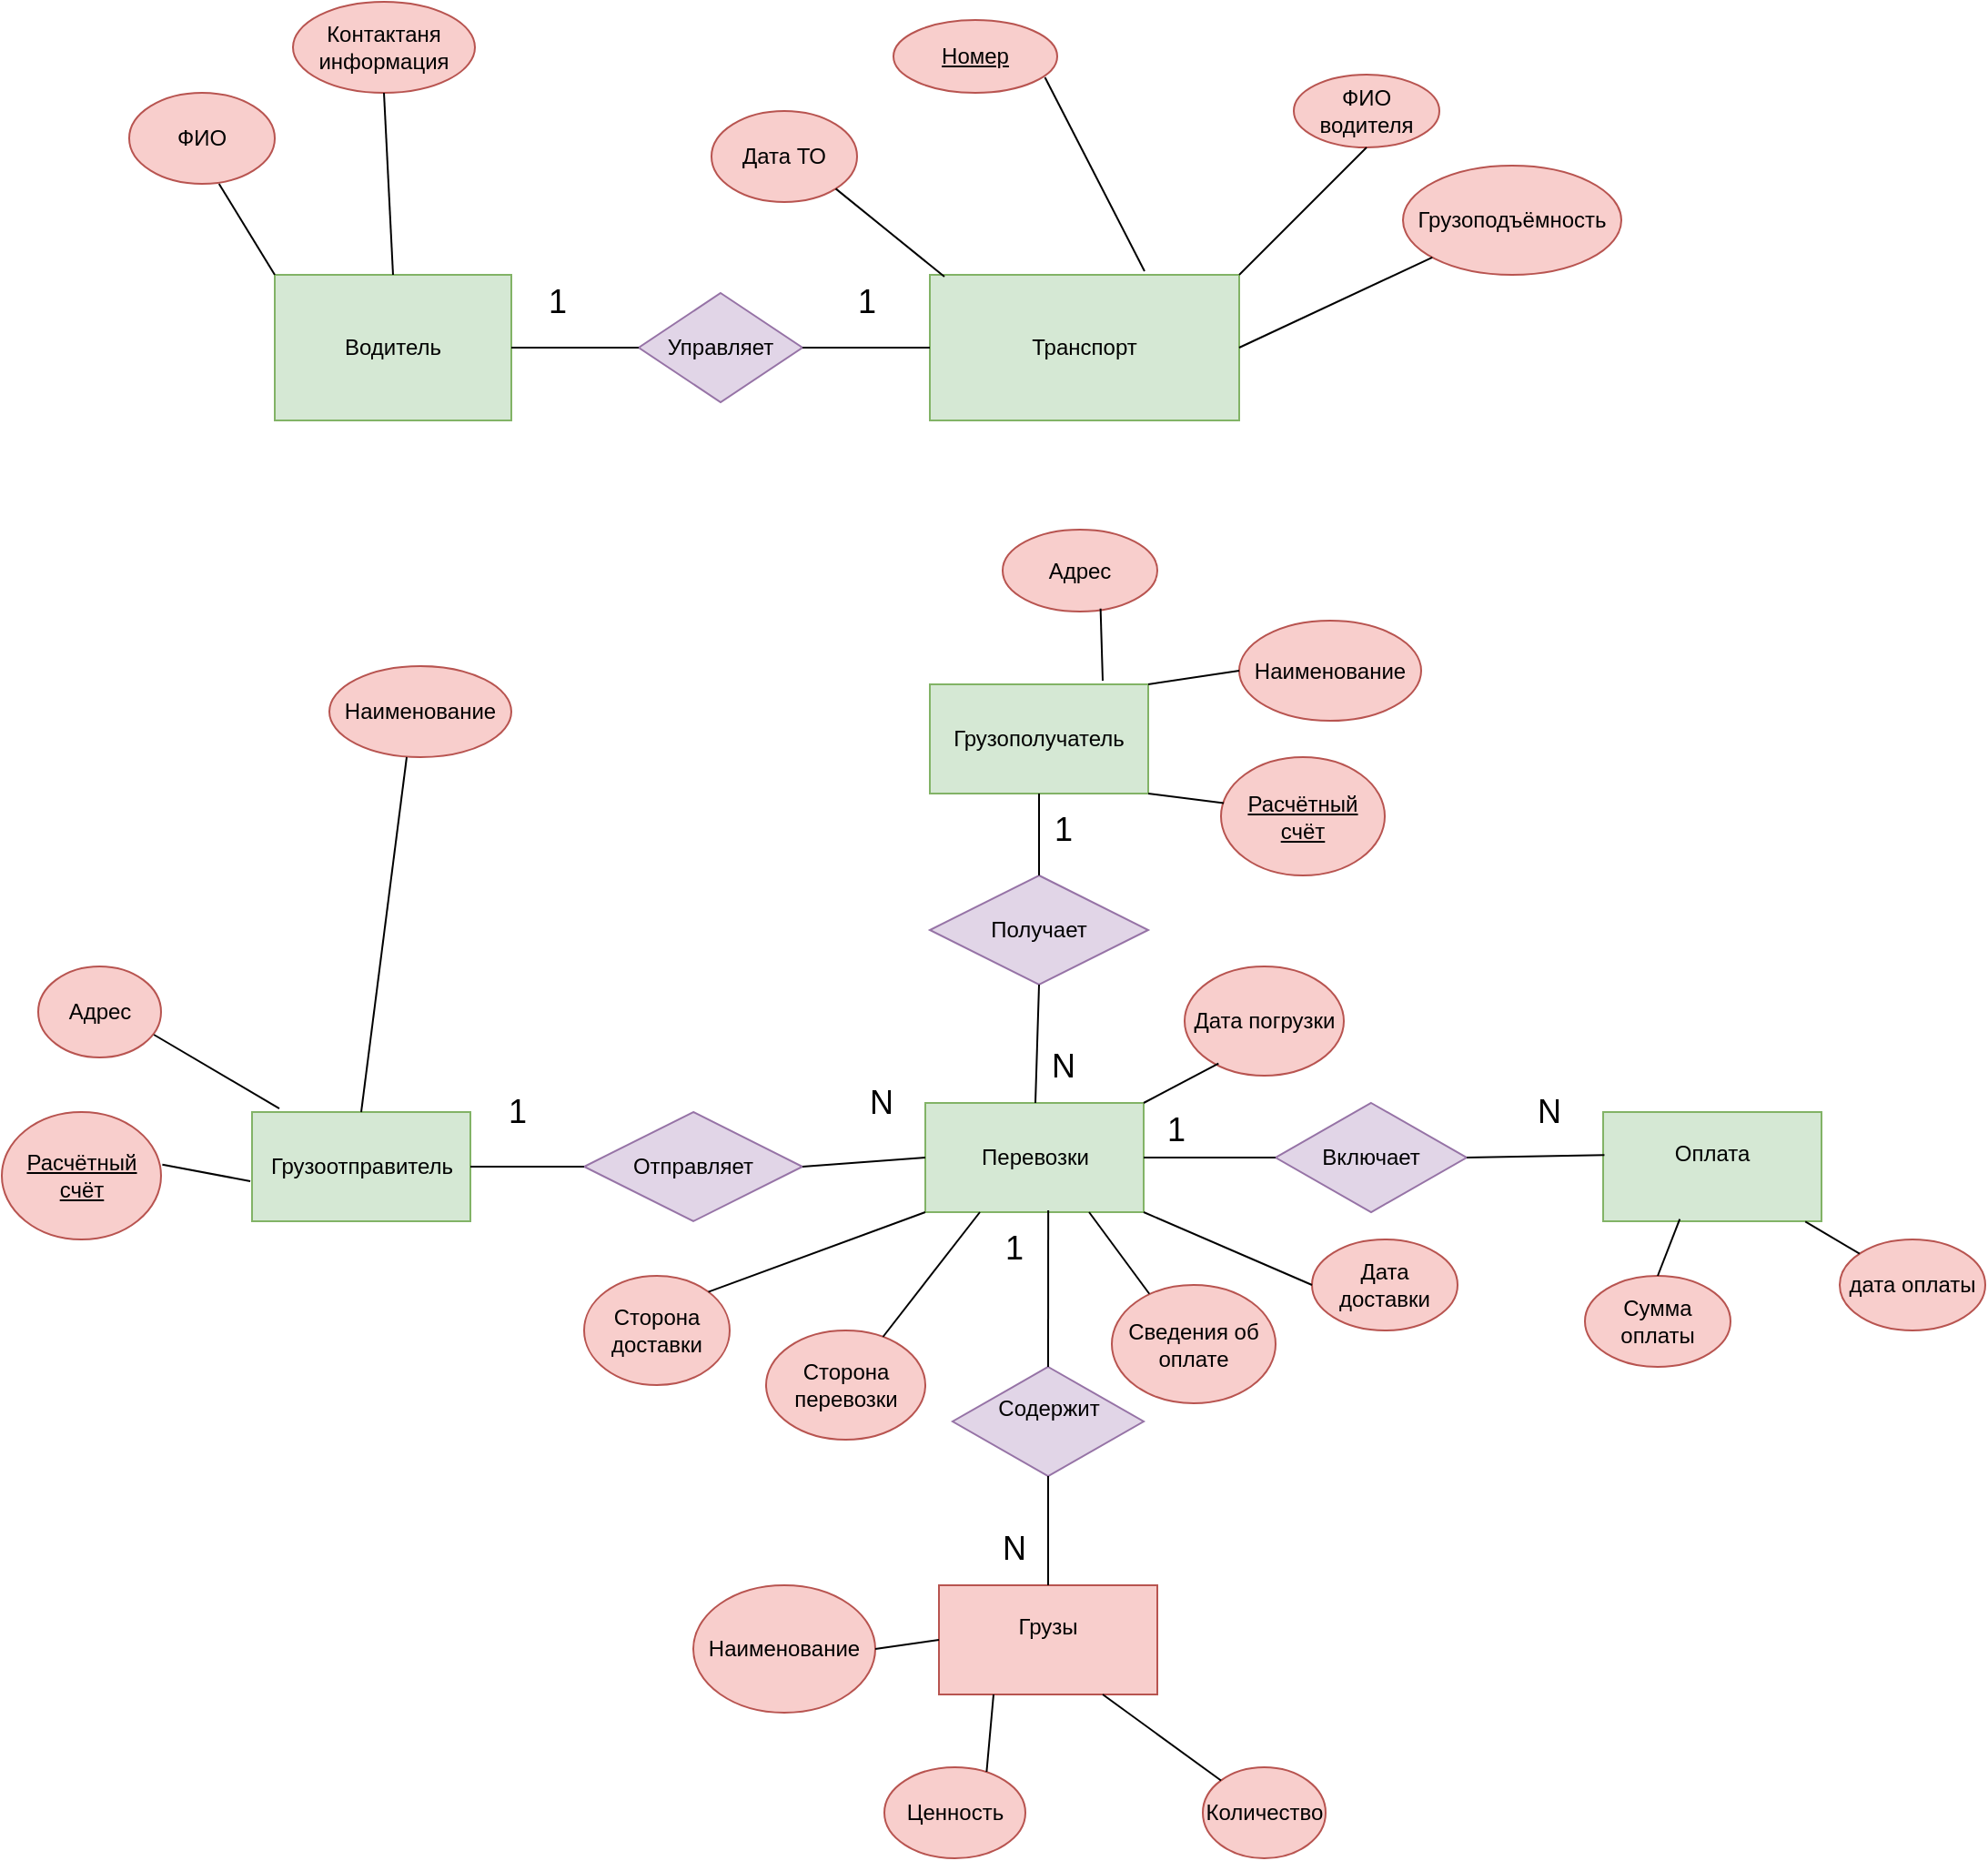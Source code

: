 <mxfile>
    <diagram name="Страница — 1" id="c9riuxBmko2yBIIqOIz3">
        <mxGraphModel dx="1048" dy="647" grid="1" gridSize="10" guides="1" tooltips="1" connect="1" arrows="1" fold="1" page="1" pageScale="1" pageWidth="827" pageHeight="1169" math="0" shadow="0">
            <root>
                <mxCell id="0"/>
                <mxCell id="1" parent="0"/>
                <mxCell id="Ff3JbneCZzg7QOqK37aa-1" value="Транспорт" style="rounded=0;whiteSpace=wrap;html=1;fillColor=#d5e8d4;strokeColor=#82b366;" parent="1" vertex="1">
                    <mxGeometry x="600" y="240" width="170" height="80" as="geometry"/>
                </mxCell>
                <mxCell id="Ff3JbneCZzg7QOqK37aa-2" value="Грузоотправитель" style="rounded=0;whiteSpace=wrap;html=1;fillColor=#d5e8d4;strokeColor=#82b366;" parent="1" vertex="1">
                    <mxGeometry x="227.5" y="700" width="120" height="60" as="geometry"/>
                </mxCell>
                <mxCell id="Ff3JbneCZzg7QOqK37aa-3" value="Грузополучатель" style="rounded=0;whiteSpace=wrap;html=1;fillColor=#d5e8d4;strokeColor=#82b366;" parent="1" vertex="1">
                    <mxGeometry x="600" y="465" width="120" height="60" as="geometry"/>
                </mxCell>
                <mxCell id="Ff3JbneCZzg7QOqK37aa-4" value="Перевозки" style="rounded=0;whiteSpace=wrap;html=1;fillColor=#d5e8d4;strokeColor=#82b366;" parent="1" vertex="1">
                    <mxGeometry x="597.5" y="695" width="120" height="60" as="geometry"/>
                </mxCell>
                <mxCell id="Ff3JbneCZzg7QOqK37aa-5" value="Водитель" style="rounded=0;whiteSpace=wrap;html=1;fillColor=#d5e8d4;strokeColor=#82b366;" parent="1" vertex="1">
                    <mxGeometry x="240" y="240" width="130" height="80" as="geometry"/>
                </mxCell>
                <mxCell id="Ff3JbneCZzg7QOqK37aa-6" value="Грузы&lt;div&gt;&lt;br&gt;&lt;/div&gt;" style="rounded=0;whiteSpace=wrap;html=1;fillColor=#f8cecc;strokeColor=#b85450;" parent="1" vertex="1">
                    <mxGeometry x="605" y="960" width="120" height="60" as="geometry"/>
                </mxCell>
                <mxCell id="Ff3JbneCZzg7QOqK37aa-7" value="Оплата&lt;div&gt;&lt;br&gt;&lt;/div&gt;" style="rounded=0;whiteSpace=wrap;html=1;fillColor=#d5e8d4;strokeColor=#82b366;" parent="1" vertex="1">
                    <mxGeometry x="970" y="700" width="120" height="60" as="geometry"/>
                </mxCell>
                <mxCell id="Ff3JbneCZzg7QOqK37aa-8" value="&lt;u&gt;Номер&lt;/u&gt;" style="ellipse;whiteSpace=wrap;html=1;fillColor=#f8cecc;strokeColor=#b85450;" parent="1" vertex="1">
                    <mxGeometry x="580" y="100" width="90" height="40" as="geometry"/>
                </mxCell>
                <mxCell id="Ff3JbneCZzg7QOqK37aa-9" value="Дата ТО" style="ellipse;whiteSpace=wrap;html=1;fillColor=#f8cecc;strokeColor=#b85450;" parent="1" vertex="1">
                    <mxGeometry x="480" y="150" width="80" height="50" as="geometry"/>
                </mxCell>
                <mxCell id="Ff3JbneCZzg7QOqK37aa-18" style="edgeStyle=orthogonalEdgeStyle;rounded=0;orthogonalLoop=1;jettySize=auto;html=1;exitX=0.5;exitY=0;exitDx=0;exitDy=0;entryX=0.5;entryY=0;entryDx=0;entryDy=0;" parent="1" source="Ff3JbneCZzg7QOqK37aa-10" target="Ff3JbneCZzg7QOqK37aa-10" edge="1">
                    <mxGeometry relative="1" as="geometry">
                        <mxPoint x="680" y="110" as="targetPoint"/>
                    </mxGeometry>
                </mxCell>
                <mxCell id="Ff3JbneCZzg7QOqK37aa-10" value="ФИО водителя" style="ellipse;whiteSpace=wrap;html=1;fillColor=#f8cecc;strokeColor=#b85450;" parent="1" vertex="1">
                    <mxGeometry x="800" y="130" width="80" height="40" as="geometry"/>
                </mxCell>
                <mxCell id="Ff3JbneCZzg7QOqK37aa-11" value="Грузоподъёмность" style="ellipse;whiteSpace=wrap;html=1;fillColor=#f8cecc;strokeColor=#b85450;" parent="1" vertex="1">
                    <mxGeometry x="860" y="180" width="120" height="60" as="geometry"/>
                </mxCell>
                <mxCell id="Ff3JbneCZzg7QOqK37aa-13" value="" style="endArrow=none;html=1;rounded=0;exitX=1;exitY=1;exitDx=0;exitDy=0;entryX=0.047;entryY=0.013;entryDx=0;entryDy=0;entryPerimeter=0;" parent="1" source="Ff3JbneCZzg7QOqK37aa-9" target="Ff3JbneCZzg7QOqK37aa-1" edge="1">
                    <mxGeometry width="50" height="50" relative="1" as="geometry">
                        <mxPoint x="510" y="100" as="sourcePoint"/>
                        <mxPoint x="560" y="50" as="targetPoint"/>
                    </mxGeometry>
                </mxCell>
                <mxCell id="Ff3JbneCZzg7QOqK37aa-14" value="" style="endArrow=none;html=1;rounded=0;exitX=0.925;exitY=0.788;exitDx=0;exitDy=0;entryX=0.694;entryY=-0.025;entryDx=0;entryDy=0;exitPerimeter=0;entryPerimeter=0;" parent="1" source="Ff3JbneCZzg7QOqK37aa-8" target="Ff3JbneCZzg7QOqK37aa-1" edge="1">
                    <mxGeometry width="50" height="50" relative="1" as="geometry">
                        <mxPoint x="550" y="30" as="sourcePoint"/>
                        <mxPoint x="600" y="-20" as="targetPoint"/>
                    </mxGeometry>
                </mxCell>
                <mxCell id="Ff3JbneCZzg7QOqK37aa-15" value="" style="endArrow=none;html=1;rounded=0;exitX=0.5;exitY=1;exitDx=0;exitDy=0;entryX=1;entryY=0;entryDx=0;entryDy=0;" parent="1" source="Ff3JbneCZzg7QOqK37aa-10" target="Ff3JbneCZzg7QOqK37aa-1" edge="1">
                    <mxGeometry width="50" height="50" relative="1" as="geometry">
                        <mxPoint x="720" y="120" as="sourcePoint"/>
                        <mxPoint x="770" y="70" as="targetPoint"/>
                    </mxGeometry>
                </mxCell>
                <mxCell id="Ff3JbneCZzg7QOqK37aa-17" value="" style="endArrow=none;html=1;rounded=0;entryX=1;entryY=0.5;entryDx=0;entryDy=0;" parent="1" source="Ff3JbneCZzg7QOqK37aa-11" target="Ff3JbneCZzg7QOqK37aa-1" edge="1">
                    <mxGeometry width="50" height="50" relative="1" as="geometry">
                        <mxPoint x="810" y="90" as="sourcePoint"/>
                        <mxPoint x="810" y="30" as="targetPoint"/>
                    </mxGeometry>
                </mxCell>
                <mxCell id="Ff3JbneCZzg7QOqK37aa-19" value="Управляет" style="rhombus;whiteSpace=wrap;html=1;fillColor=#e1d5e7;strokeColor=#9673a6;" parent="1" vertex="1">
                    <mxGeometry x="440" y="250" width="90" height="60" as="geometry"/>
                </mxCell>
                <mxCell id="Ff3JbneCZzg7QOqK37aa-22" value="" style="endArrow=none;html=1;rounded=0;exitX=1;exitY=0.5;exitDx=0;exitDy=0;entryX=0;entryY=0.5;entryDx=0;entryDy=0;" parent="1" source="Ff3JbneCZzg7QOqK37aa-5" target="Ff3JbneCZzg7QOqK37aa-19" edge="1">
                    <mxGeometry width="50" height="50" relative="1" as="geometry">
                        <mxPoint x="480" y="410" as="sourcePoint"/>
                        <mxPoint x="530" y="360" as="targetPoint"/>
                    </mxGeometry>
                </mxCell>
                <mxCell id="Ff3JbneCZzg7QOqK37aa-23" value="" style="endArrow=none;html=1;rounded=0;exitX=1;exitY=0.5;exitDx=0;exitDy=0;entryX=0;entryY=0.5;entryDx=0;entryDy=0;" parent="1" source="Ff3JbneCZzg7QOqK37aa-19" target="Ff3JbneCZzg7QOqK37aa-1" edge="1">
                    <mxGeometry width="50" height="50" relative="1" as="geometry">
                        <mxPoint x="520" y="320" as="sourcePoint"/>
                        <mxPoint x="570" y="270" as="targetPoint"/>
                    </mxGeometry>
                </mxCell>
                <mxCell id="Ff3JbneCZzg7QOqK37aa-24" value="Контактаня информация" style="ellipse;whiteSpace=wrap;html=1;fillColor=#f8cecc;strokeColor=#b85450;" parent="1" vertex="1">
                    <mxGeometry x="250" y="90" width="100" height="50" as="geometry"/>
                </mxCell>
                <mxCell id="Ff3JbneCZzg7QOqK37aa-25" value="ФИО" style="ellipse;whiteSpace=wrap;html=1;fillColor=#f8cecc;strokeColor=#b85450;" parent="1" vertex="1">
                    <mxGeometry x="160" y="140" width="80" height="50" as="geometry"/>
                </mxCell>
                <mxCell id="Ff3JbneCZzg7QOqK37aa-26" value="" style="endArrow=none;html=1;rounded=0;exitX=0;exitY=0;exitDx=0;exitDy=0;entryX=0.617;entryY=1;entryDx=0;entryDy=0;entryPerimeter=0;" parent="1" source="Ff3JbneCZzg7QOqK37aa-5" target="Ff3JbneCZzg7QOqK37aa-25" edge="1">
                    <mxGeometry width="50" height="50" relative="1" as="geometry">
                        <mxPoint x="210" y="250" as="sourcePoint"/>
                        <mxPoint x="260" y="200" as="targetPoint"/>
                    </mxGeometry>
                </mxCell>
                <mxCell id="Ff3JbneCZzg7QOqK37aa-27" value="" style="endArrow=none;html=1;rounded=0;exitX=0.5;exitY=0;exitDx=0;exitDy=0;entryX=0.5;entryY=1;entryDx=0;entryDy=0;" parent="1" source="Ff3JbneCZzg7QOqK37aa-5" target="Ff3JbneCZzg7QOqK37aa-24" edge="1">
                    <mxGeometry width="50" height="50" relative="1" as="geometry">
                        <mxPoint x="380" y="250" as="sourcePoint"/>
                        <mxPoint x="430" y="200" as="targetPoint"/>
                    </mxGeometry>
                </mxCell>
                <mxCell id="Ff3JbneCZzg7QOqK37aa-28" value="&lt;font style=&quot;font-size: 18px;&quot;&gt;1&lt;/font&gt;" style="text;html=1;align=center;verticalAlign=middle;resizable=0;points=[];autosize=1;strokeColor=none;fillColor=none;" parent="1" vertex="1">
                    <mxGeometry x="380" y="235" width="30" height="40" as="geometry"/>
                </mxCell>
                <mxCell id="Ff3JbneCZzg7QOqK37aa-30" value="&lt;font style=&quot;font-size: 18px;&quot;&gt;1&lt;/font&gt;" style="text;html=1;align=center;verticalAlign=middle;resizable=0;points=[];autosize=1;strokeColor=none;fillColor=none;" parent="1" vertex="1">
                    <mxGeometry x="550" y="235" width="30" height="40" as="geometry"/>
                </mxCell>
                <mxCell id="Ff3JbneCZzg7QOqK37aa-31" value="&lt;u&gt;Расчётный счёт&lt;/u&gt;" style="ellipse;whiteSpace=wrap;html=1;fillColor=#f8cecc;strokeColor=#b85450;" parent="1" vertex="1">
                    <mxGeometry x="90" y="700" width="87.5" height="70" as="geometry"/>
                </mxCell>
                <mxCell id="Ff3JbneCZzg7QOqK37aa-32" value="Наименование" style="ellipse;whiteSpace=wrap;html=1;fillColor=#f8cecc;strokeColor=#b85450;" parent="1" vertex="1">
                    <mxGeometry x="270" y="455" width="100" height="50" as="geometry"/>
                </mxCell>
                <mxCell id="Ff3JbneCZzg7QOqK37aa-33" value="Адрес" style="ellipse;whiteSpace=wrap;html=1;fillColor=#f8cecc;strokeColor=#b85450;" parent="1" vertex="1">
                    <mxGeometry x="110" y="620" width="67.5" height="50" as="geometry"/>
                </mxCell>
                <mxCell id="Ff3JbneCZzg7QOqK37aa-34" value="" style="endArrow=none;html=1;rounded=0;exitX=1.008;exitY=0.413;exitDx=0;exitDy=0;exitPerimeter=0;entryX=-0.008;entryY=0.633;entryDx=0;entryDy=0;entryPerimeter=0;" parent="1" source="Ff3JbneCZzg7QOqK37aa-31" target="Ff3JbneCZzg7QOqK37aa-2" edge="1">
                    <mxGeometry width="50" height="50" relative="1" as="geometry">
                        <mxPoint x="177.5" y="820" as="sourcePoint"/>
                        <mxPoint x="227.5" y="770" as="targetPoint"/>
                    </mxGeometry>
                </mxCell>
                <mxCell id="Ff3JbneCZzg7QOqK37aa-35" value="" style="endArrow=none;html=1;rounded=0;exitX=0.942;exitY=0.75;exitDx=0;exitDy=0;exitPerimeter=0;entryX=0.125;entryY=-0.033;entryDx=0;entryDy=0;entryPerimeter=0;" parent="1" source="Ff3JbneCZzg7QOqK37aa-33" target="Ff3JbneCZzg7QOqK37aa-2" edge="1">
                    <mxGeometry width="50" height="50" relative="1" as="geometry">
                        <mxPoint x="197.5" y="670" as="sourcePoint"/>
                        <mxPoint x="247.5" y="620" as="targetPoint"/>
                    </mxGeometry>
                </mxCell>
                <mxCell id="Ff3JbneCZzg7QOqK37aa-36" value="" style="endArrow=none;html=1;rounded=0;exitX=0.5;exitY=0;exitDx=0;exitDy=0;entryX=0.425;entryY=1;entryDx=0;entryDy=0;entryPerimeter=0;" parent="1" source="Ff3JbneCZzg7QOqK37aa-2" target="Ff3JbneCZzg7QOqK37aa-32" edge="1">
                    <mxGeometry width="50" height="50" relative="1" as="geometry">
                        <mxPoint x="357.5" y="740" as="sourcePoint"/>
                        <mxPoint x="407.5" y="690" as="targetPoint"/>
                    </mxGeometry>
                </mxCell>
                <mxCell id="Ff3JbneCZzg7QOqK37aa-40" value="&lt;u&gt;Расчётный счёт&lt;/u&gt;" style="ellipse;whiteSpace=wrap;html=1;fillColor=#f8cecc;strokeColor=#b85450;" parent="1" vertex="1">
                    <mxGeometry x="760" y="505" width="90" height="65" as="geometry"/>
                </mxCell>
                <mxCell id="Ff3JbneCZzg7QOqK37aa-41" value="Наименование" style="ellipse;whiteSpace=wrap;html=1;fillColor=#f8cecc;strokeColor=#b85450;" parent="1" vertex="1">
                    <mxGeometry x="770" y="430" width="100" height="55" as="geometry"/>
                </mxCell>
                <mxCell id="Ff3JbneCZzg7QOqK37aa-42" value="Адрес" style="ellipse;whiteSpace=wrap;html=1;fillColor=#f8cecc;strokeColor=#b85450;" parent="1" vertex="1">
                    <mxGeometry x="640" y="380" width="85" height="45" as="geometry"/>
                </mxCell>
                <mxCell id="Ff3JbneCZzg7QOqK37aa-43" value="" style="endArrow=none;html=1;rounded=0;exitX=0.017;exitY=0.388;exitDx=0;exitDy=0;entryX=1;entryY=1;entryDx=0;entryDy=0;exitPerimeter=0;" parent="1" source="Ff3JbneCZzg7QOqK37aa-40" target="Ff3JbneCZzg7QOqK37aa-3" edge="1">
                    <mxGeometry width="50" height="50" relative="1" as="geometry">
                        <mxPoint x="630" y="585" as="sourcePoint"/>
                        <mxPoint x="679" y="503" as="targetPoint"/>
                    </mxGeometry>
                </mxCell>
                <mxCell id="Ff3JbneCZzg7QOqK37aa-44" value="" style="endArrow=none;html=1;rounded=0;exitX=0.633;exitY=0.963;exitDx=0;exitDy=0;exitPerimeter=0;entryX=0.125;entryY=-0.033;entryDx=0;entryDy=0;entryPerimeter=0;" parent="1" source="Ff3JbneCZzg7QOqK37aa-42" edge="1">
                    <mxGeometry width="50" height="50" relative="1" as="geometry">
                        <mxPoint x="650" y="435" as="sourcePoint"/>
                        <mxPoint x="695" y="463" as="targetPoint"/>
                    </mxGeometry>
                </mxCell>
                <mxCell id="Ff3JbneCZzg7QOqK37aa-45" value="" style="endArrow=none;html=1;rounded=0;exitX=1;exitY=0;exitDx=0;exitDy=0;entryX=0;entryY=0.5;entryDx=0;entryDy=0;" parent="1" source="Ff3JbneCZzg7QOqK37aa-3" target="Ff3JbneCZzg7QOqK37aa-41" edge="1">
                    <mxGeometry width="50" height="50" relative="1" as="geometry">
                        <mxPoint x="740" y="465" as="sourcePoint"/>
                        <mxPoint x="860" y="455" as="targetPoint"/>
                    </mxGeometry>
                </mxCell>
                <mxCell id="Ff3JbneCZzg7QOqK37aa-46" value="&lt;font style=&quot;font-size: 18px;&quot;&gt;1&lt;/font&gt;" style="text;html=1;align=center;verticalAlign=middle;resizable=0;points=[];autosize=1;strokeColor=none;fillColor=none;" parent="1" vertex="1">
                    <mxGeometry x="357.5" y="680" width="30" height="40" as="geometry"/>
                </mxCell>
                <mxCell id="Ff3JbneCZzg7QOqK37aa-49" value="Количество" style="ellipse;whiteSpace=wrap;html=1;fillColor=#f8cecc;strokeColor=#b85450;" parent="1" vertex="1">
                    <mxGeometry x="750" y="1060" width="67.5" height="50" as="geometry"/>
                </mxCell>
                <mxCell id="Ff3JbneCZzg7QOqK37aa-50" value="Ценность" style="ellipse;whiteSpace=wrap;html=1;fillColor=#f8cecc;strokeColor=#b85450;" parent="1" vertex="1">
                    <mxGeometry x="575" y="1060" width="77.5" height="50" as="geometry"/>
                </mxCell>
                <mxCell id="Ff3JbneCZzg7QOqK37aa-51" value="Наименование" style="ellipse;whiteSpace=wrap;html=1;fillColor=#f8cecc;strokeColor=#b85450;" parent="1" vertex="1">
                    <mxGeometry x="470" y="960" width="100" height="70" as="geometry"/>
                </mxCell>
                <mxCell id="Ff3JbneCZzg7QOqK37aa-52" value="" style="endArrow=none;html=1;rounded=0;exitX=1;exitY=0.5;exitDx=0;exitDy=0;entryX=0;entryY=0.5;entryDx=0;entryDy=0;" parent="1" source="Ff3JbneCZzg7QOqK37aa-51" target="Ff3JbneCZzg7QOqK37aa-6" edge="1">
                    <mxGeometry width="50" height="50" relative="1" as="geometry">
                        <mxPoint x="540" y="1090" as="sourcePoint"/>
                        <mxPoint x="590" y="1040" as="targetPoint"/>
                    </mxGeometry>
                </mxCell>
                <mxCell id="Ff3JbneCZzg7QOqK37aa-53" value="" style="endArrow=none;html=1;rounded=0;exitX=0.725;exitY=0.05;exitDx=0;exitDy=0;exitPerimeter=0;entryX=0.25;entryY=1;entryDx=0;entryDy=0;" parent="1" source="Ff3JbneCZzg7QOqK37aa-50" target="Ff3JbneCZzg7QOqK37aa-6" edge="1">
                    <mxGeometry width="50" height="50" relative="1" as="geometry">
                        <mxPoint x="620" y="1140" as="sourcePoint"/>
                        <mxPoint x="670" y="1090" as="targetPoint"/>
                    </mxGeometry>
                </mxCell>
                <mxCell id="Ff3JbneCZzg7QOqK37aa-54" value="" style="endArrow=none;html=1;rounded=0;exitX=0;exitY=0;exitDx=0;exitDy=0;entryX=0.75;entryY=1;entryDx=0;entryDy=0;" parent="1" source="Ff3JbneCZzg7QOqK37aa-49" target="Ff3JbneCZzg7QOqK37aa-6" edge="1">
                    <mxGeometry width="50" height="50" relative="1" as="geometry">
                        <mxPoint x="750" y="1100" as="sourcePoint"/>
                        <mxPoint x="800" y="1050" as="targetPoint"/>
                        <Array as="points"/>
                    </mxGeometry>
                </mxCell>
                <mxCell id="Ff3JbneCZzg7QOqK37aa-56" value="Сторона доставки" style="ellipse;whiteSpace=wrap;html=1;fillColor=#f8cecc;strokeColor=#b85450;" parent="1" vertex="1">
                    <mxGeometry x="410" y="790" width="80" height="60" as="geometry"/>
                </mxCell>
                <mxCell id="Ff3JbneCZzg7QOqK37aa-57" value="Сторона перевозки" style="ellipse;whiteSpace=wrap;html=1;fillColor=#f8cecc;strokeColor=#b85450;" parent="1" vertex="1">
                    <mxGeometry x="510" y="820" width="87.5" height="60" as="geometry"/>
                </mxCell>
                <mxCell id="Ff3JbneCZzg7QOqK37aa-58" value="Сведения об оплате" style="ellipse;whiteSpace=wrap;html=1;fillColor=#f8cecc;strokeColor=#b85450;" parent="1" vertex="1">
                    <mxGeometry x="700" y="795" width="90" height="65" as="geometry"/>
                </mxCell>
                <mxCell id="Ff3JbneCZzg7QOqK37aa-59" value="Дата доставки" style="ellipse;whiteSpace=wrap;html=1;fillColor=#f8cecc;strokeColor=#b85450;" parent="1" vertex="1">
                    <mxGeometry x="810" y="770" width="80" height="50" as="geometry"/>
                </mxCell>
                <mxCell id="Ff3JbneCZzg7QOqK37aa-60" value="Дата погрузки" style="ellipse;whiteSpace=wrap;html=1;fillColor=#f8cecc;strokeColor=#b85450;" parent="1" vertex="1">
                    <mxGeometry x="740" y="620" width="87.5" height="60" as="geometry"/>
                </mxCell>
                <mxCell id="Ff3JbneCZzg7QOqK37aa-61" value="" style="endArrow=none;html=1;rounded=0;entryX=0.213;entryY=0.888;entryDx=0;entryDy=0;entryPerimeter=0;exitX=1;exitY=0;exitDx=0;exitDy=0;" parent="1" source="Ff3JbneCZzg7QOqK37aa-4" target="Ff3JbneCZzg7QOqK37aa-60" edge="1">
                    <mxGeometry width="50" height="50" relative="1" as="geometry">
                        <mxPoint x="637.5" y="750" as="sourcePoint"/>
                        <mxPoint x="687.5" y="700" as="targetPoint"/>
                    </mxGeometry>
                </mxCell>
                <mxCell id="Ff3JbneCZzg7QOqK37aa-62" value="" style="endArrow=none;html=1;rounded=0;entryX=0;entryY=0.5;entryDx=0;entryDy=0;exitX=1;exitY=1;exitDx=0;exitDy=0;" parent="1" source="Ff3JbneCZzg7QOqK37aa-4" target="Ff3JbneCZzg7QOqK37aa-59" edge="1">
                    <mxGeometry width="50" height="50" relative="1" as="geometry">
                        <mxPoint x="618.5" y="705" as="sourcePoint"/>
                        <mxPoint x="608.5" y="682" as="targetPoint"/>
                    </mxGeometry>
                </mxCell>
                <mxCell id="Ff3JbneCZzg7QOqK37aa-63" value="" style="endArrow=none;html=1;rounded=0;entryX=0.229;entryY=0.075;entryDx=0;entryDy=0;entryPerimeter=0;exitX=0.75;exitY=1;exitDx=0;exitDy=0;" parent="1" source="Ff3JbneCZzg7QOqK37aa-4" target="Ff3JbneCZzg7QOqK37aa-58" edge="1">
                    <mxGeometry width="50" height="50" relative="1" as="geometry">
                        <mxPoint x="645.5" y="702" as="sourcePoint"/>
                        <mxPoint x="682.5" y="664" as="targetPoint"/>
                    </mxGeometry>
                </mxCell>
                <mxCell id="Ff3JbneCZzg7QOqK37aa-64" value="" style="endArrow=none;html=1;rounded=0;exitX=0.25;exitY=1;exitDx=0;exitDy=0;" parent="1" source="Ff3JbneCZzg7QOqK37aa-4" target="Ff3JbneCZzg7QOqK37aa-57" edge="1">
                    <mxGeometry width="50" height="50" relative="1" as="geometry">
                        <mxPoint x="736.5" y="765" as="sourcePoint"/>
                        <mxPoint x="777.5" y="750" as="targetPoint"/>
                    </mxGeometry>
                </mxCell>
                <mxCell id="Ff3JbneCZzg7QOqK37aa-65" value="" style="endArrow=none;html=1;rounded=0;exitX=0;exitY=1;exitDx=0;exitDy=0;entryX=1;entryY=0;entryDx=0;entryDy=0;" parent="1" source="Ff3JbneCZzg7QOqK37aa-4" target="Ff3JbneCZzg7QOqK37aa-56" edge="1">
                    <mxGeometry width="50" height="50" relative="1" as="geometry">
                        <mxPoint x="728.5" y="762" as="sourcePoint"/>
                        <mxPoint x="793.5" y="783" as="targetPoint"/>
                    </mxGeometry>
                </mxCell>
                <mxCell id="Ff3JbneCZzg7QOqK37aa-66" value="&lt;span style=&quot;font-size: 18px;&quot;&gt;N&lt;/span&gt;" style="text;html=1;align=center;verticalAlign=middle;resizable=0;points=[];autosize=1;strokeColor=none;fillColor=none;" parent="1" vertex="1">
                    <mxGeometry x="552.5" y="675" width="40" height="40" as="geometry"/>
                </mxCell>
                <mxCell id="Ff3JbneCZzg7QOqK37aa-71" value="Получает" style="shape=rhombus;perimeter=rhombusPerimeter;whiteSpace=wrap;html=1;align=center;fillColor=#e1d5e7;strokeColor=#9673a6;" parent="1" vertex="1">
                    <mxGeometry x="600" y="570" width="120" height="60" as="geometry"/>
                </mxCell>
                <mxCell id="Ff3JbneCZzg7QOqK37aa-72" value="" style="endArrow=none;html=1;rounded=0;entryX=0.5;entryY=1;entryDx=0;entryDy=0;exitX=0.5;exitY=0;exitDx=0;exitDy=0;" parent="1" source="Ff3JbneCZzg7QOqK37aa-71" target="Ff3JbneCZzg7QOqK37aa-3" edge="1">
                    <mxGeometry width="50" height="50" relative="1" as="geometry">
                        <mxPoint x="710" y="570" as="sourcePoint"/>
                        <mxPoint x="760" y="520" as="targetPoint"/>
                    </mxGeometry>
                </mxCell>
                <mxCell id="Ff3JbneCZzg7QOqK37aa-73" value="" style="endArrow=none;html=1;rounded=0;entryX=0.5;entryY=1;entryDx=0;entryDy=0;" parent="1" target="Ff3JbneCZzg7QOqK37aa-71" edge="1">
                    <mxGeometry width="50" height="50" relative="1" as="geometry">
                        <mxPoint x="658" y="695" as="sourcePoint"/>
                        <mxPoint x="640" y="630" as="targetPoint"/>
                    </mxGeometry>
                </mxCell>
                <mxCell id="Ff3JbneCZzg7QOqK37aa-74" value="&lt;font style=&quot;font-size: 18px;&quot;&gt;1&lt;/font&gt;" style="text;html=1;align=center;verticalAlign=middle;resizable=0;points=[];autosize=1;strokeColor=none;fillColor=none;" parent="1" vertex="1">
                    <mxGeometry x="657.5" y="525" width="30" height="40" as="geometry"/>
                </mxCell>
                <mxCell id="Ff3JbneCZzg7QOqK37aa-75" value="&lt;span style=&quot;font-size: 18px;&quot;&gt;N&lt;/span&gt;" style="text;html=1;align=center;verticalAlign=middle;resizable=0;points=[];autosize=1;strokeColor=none;fillColor=none;" parent="1" vertex="1">
                    <mxGeometry x="652.5" y="655" width="40" height="40" as="geometry"/>
                </mxCell>
                <mxCell id="Ff3JbneCZzg7QOqK37aa-76" value="Отправляет" style="shape=rhombus;perimeter=rhombusPerimeter;whiteSpace=wrap;html=1;align=center;fillColor=#e1d5e7;strokeColor=#9673a6;" parent="1" vertex="1">
                    <mxGeometry x="410" y="700" width="120" height="60" as="geometry"/>
                </mxCell>
                <mxCell id="Ff3JbneCZzg7QOqK37aa-77" value="" style="endArrow=none;html=1;rounded=0;exitX=1;exitY=0.5;exitDx=0;exitDy=0;entryX=0;entryY=0.5;entryDx=0;entryDy=0;" parent="1" source="Ff3JbneCZzg7QOqK37aa-2" target="Ff3JbneCZzg7QOqK37aa-76" edge="1">
                    <mxGeometry width="50" height="50" relative="1" as="geometry">
                        <mxPoint x="350" y="760" as="sourcePoint"/>
                        <mxPoint x="400" y="710" as="targetPoint"/>
                    </mxGeometry>
                </mxCell>
                <mxCell id="Ff3JbneCZzg7QOqK37aa-78" value="" style="endArrow=none;html=1;rounded=0;exitX=1;exitY=0.5;exitDx=0;exitDy=0;entryX=0;entryY=0.5;entryDx=0;entryDy=0;" parent="1" source="Ff3JbneCZzg7QOqK37aa-76" target="Ff3JbneCZzg7QOqK37aa-4" edge="1">
                    <mxGeometry width="50" height="50" relative="1" as="geometry">
                        <mxPoint x="518" y="690" as="sourcePoint"/>
                        <mxPoint x="580" y="690" as="targetPoint"/>
                    </mxGeometry>
                </mxCell>
                <mxCell id="Ff3JbneCZzg7QOqK37aa-79" value="Содержит&lt;div&gt;&lt;br&gt;&lt;/div&gt;" style="shape=rhombus;perimeter=rhombusPerimeter;whiteSpace=wrap;html=1;align=center;fillColor=#e1d5e7;strokeColor=#9673a6;" parent="1" vertex="1">
                    <mxGeometry x="612.5" y="840" width="105" height="60" as="geometry"/>
                </mxCell>
                <mxCell id="Ff3JbneCZzg7QOqK37aa-80" value="" style="endArrow=none;html=1;rounded=0;exitX=0.5;exitY=0;exitDx=0;exitDy=0;entryX=0.563;entryY=0.983;entryDx=0;entryDy=0;entryPerimeter=0;" parent="1" source="Ff3JbneCZzg7QOqK37aa-79" target="Ff3JbneCZzg7QOqK37aa-4" edge="1">
                    <mxGeometry width="50" height="50" relative="1" as="geometry">
                        <mxPoint x="640" y="840" as="sourcePoint"/>
                        <mxPoint x="690" y="790" as="targetPoint"/>
                    </mxGeometry>
                </mxCell>
                <mxCell id="Ff3JbneCZzg7QOqK37aa-81" value="" style="endArrow=none;html=1;rounded=0;entryX=0.5;entryY=1;entryDx=0;entryDy=0;exitX=0.5;exitY=0;exitDx=0;exitDy=0;" parent="1" source="Ff3JbneCZzg7QOqK37aa-6" target="Ff3JbneCZzg7QOqK37aa-79" edge="1">
                    <mxGeometry width="50" height="50" relative="1" as="geometry">
                        <mxPoint x="600" y="990" as="sourcePoint"/>
                        <mxPoint x="650" y="940" as="targetPoint"/>
                    </mxGeometry>
                </mxCell>
                <mxCell id="Ff3JbneCZzg7QOqK37aa-83" value="&lt;div&gt;Включает&lt;/div&gt;" style="shape=rhombus;perimeter=rhombusPerimeter;whiteSpace=wrap;html=1;align=center;fillColor=#e1d5e7;strokeColor=#9673a6;" parent="1" vertex="1">
                    <mxGeometry x="790" y="695" width="105" height="60" as="geometry"/>
                </mxCell>
                <mxCell id="Ff3JbneCZzg7QOqK37aa-84" value="" style="endArrow=none;html=1;rounded=0;exitX=1;exitY=0.5;exitDx=0;exitDy=0;" parent="1" source="Ff3JbneCZzg7QOqK37aa-4" target="Ff3JbneCZzg7QOqK37aa-83" edge="1">
                    <mxGeometry width="50" height="50" relative="1" as="geometry">
                        <mxPoint x="730" y="750" as="sourcePoint"/>
                        <mxPoint x="780" y="700" as="targetPoint"/>
                    </mxGeometry>
                </mxCell>
                <mxCell id="Ff3JbneCZzg7QOqK37aa-85" value="" style="endArrow=none;html=1;rounded=0;exitX=1;exitY=0.5;exitDx=0;exitDy=0;entryX=0.006;entryY=0.394;entryDx=0;entryDy=0;entryPerimeter=0;" parent="1" source="Ff3JbneCZzg7QOqK37aa-83" target="Ff3JbneCZzg7QOqK37aa-7" edge="1">
                    <mxGeometry width="50" height="50" relative="1" as="geometry">
                        <mxPoint x="880" y="694.31" as="sourcePoint"/>
                        <mxPoint x="952" y="694.31" as="targetPoint"/>
                    </mxGeometry>
                </mxCell>
                <mxCell id="Ff3JbneCZzg7QOqK37aa-86" value="Сумма оплаты" style="ellipse;whiteSpace=wrap;html=1;fillColor=#f8cecc;strokeColor=#b85450;" parent="1" vertex="1">
                    <mxGeometry x="960" y="790" width="80" height="50" as="geometry"/>
                </mxCell>
                <mxCell id="Ff3JbneCZzg7QOqK37aa-87" value="дата оплаты" style="ellipse;whiteSpace=wrap;html=1;fillColor=#f8cecc;strokeColor=#b85450;" parent="1" vertex="1">
                    <mxGeometry x="1100" y="770" width="80" height="50" as="geometry"/>
                </mxCell>
                <mxCell id="Ff3JbneCZzg7QOqK37aa-88" value="" style="endArrow=none;html=1;rounded=0;exitX=0.5;exitY=0;exitDx=0;exitDy=0;entryX=0.351;entryY=0.98;entryDx=0;entryDy=0;entryPerimeter=0;" parent="1" source="Ff3JbneCZzg7QOqK37aa-86" target="Ff3JbneCZzg7QOqK37aa-7" edge="1">
                    <mxGeometry width="50" height="50" relative="1" as="geometry">
                        <mxPoint x="1040" y="890" as="sourcePoint"/>
                        <mxPoint x="1090" y="840" as="targetPoint"/>
                    </mxGeometry>
                </mxCell>
                <mxCell id="Ff3JbneCZzg7QOqK37aa-89" value="" style="endArrow=none;html=1;rounded=0;entryX=0.926;entryY=1.003;entryDx=0;entryDy=0;entryPerimeter=0;" parent="1" source="Ff3JbneCZzg7QOqK37aa-87" target="Ff3JbneCZzg7QOqK37aa-7" edge="1">
                    <mxGeometry width="50" height="50" relative="1" as="geometry">
                        <mxPoint x="1078" y="840" as="sourcePoint"/>
                        <mxPoint x="1090" y="789" as="targetPoint"/>
                    </mxGeometry>
                </mxCell>
                <mxCell id="Ff3JbneCZzg7QOqK37aa-90" value="&lt;font style=&quot;font-size: 18px;&quot;&gt;1&lt;/font&gt;" style="text;html=1;align=center;verticalAlign=middle;resizable=0;points=[];autosize=1;strokeColor=none;fillColor=none;" parent="1" vertex="1">
                    <mxGeometry x="631.25" y="755" width="30" height="40" as="geometry"/>
                </mxCell>
                <mxCell id="Ff3JbneCZzg7QOqK37aa-91" value="&lt;span style=&quot;font-size: 18px;&quot;&gt;N&lt;/span&gt;" style="text;html=1;align=center;verticalAlign=middle;resizable=0;points=[];autosize=1;strokeColor=none;fillColor=none;" parent="1" vertex="1">
                    <mxGeometry x="626.25" y="920" width="40" height="40" as="geometry"/>
                </mxCell>
                <mxCell id="Ff3JbneCZzg7QOqK37aa-92" value="&lt;font style=&quot;font-size: 18px;&quot;&gt;1&lt;/font&gt;" style="text;html=1;align=center;verticalAlign=middle;resizable=0;points=[];autosize=1;strokeColor=none;fillColor=none;" parent="1" vertex="1">
                    <mxGeometry x="720" y="690" width="30" height="40" as="geometry"/>
                </mxCell>
                <mxCell id="Ff3JbneCZzg7QOqK37aa-93" value="&lt;span style=&quot;font-size: 18px;&quot;&gt;N&lt;/span&gt;" style="text;html=1;align=center;verticalAlign=middle;resizable=0;points=[];autosize=1;strokeColor=none;fillColor=none;" parent="1" vertex="1">
                    <mxGeometry x="920" y="680" width="40" height="40" as="geometry"/>
                </mxCell>
            </root>
        </mxGraphModel>
    </diagram>
</mxfile>
